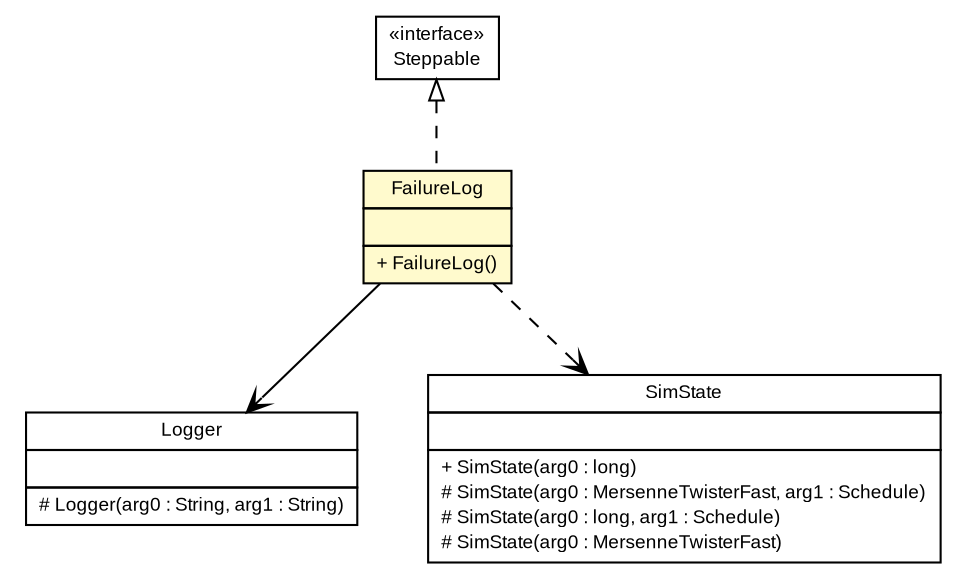 #!/usr/local/bin/dot
#
# Class diagram 
# Generated by UMLGraph version 5.1 (http://www.umlgraph.org/)
#

digraph G {
	edge [fontname="arial",fontsize=10,labelfontname="arial",labelfontsize=10];
	node [fontname="arial",fontsize=10,shape=plaintext];
	nodesep=0.25;
	ranksep=0.5;
	// es.upm.dit.gsi.shanks.model.test.steppable.FailureLog
	c6615 [label=<<table title="es.upm.dit.gsi.shanks.model.test.steppable.FailureLog" border="0" cellborder="1" cellspacing="0" cellpadding="2" port="p" bgcolor="lemonChiffon" href="./FailureLog.html">
		<tr><td><table border="0" cellspacing="0" cellpadding="1">
<tr><td align="center" balign="center"> FailureLog </td></tr>
		</table></td></tr>
		<tr><td><table border="0" cellspacing="0" cellpadding="1">
<tr><td align="left" balign="left">  </td></tr>
		</table></td></tr>
		<tr><td><table border="0" cellspacing="0" cellpadding="1">
<tr><td align="left" balign="left"> + FailureLog() </td></tr>
		</table></td></tr>
		</table>>, fontname="arial", fontcolor="black", fontsize=9.0];
	//es.upm.dit.gsi.shanks.model.test.steppable.FailureLog implements sim.engine.Steppable
	c6633:p -> c6615:p [dir=back,arrowtail=empty,style=dashed];
	// es.upm.dit.gsi.shanks.model.test.steppable.FailureLog NAVASSOC java.util.logging.Logger
	c6615:p -> c6634:p [taillabel="", label="", headlabel="", fontname="arial", fontcolor="black", fontsize=10.0, color="black", arrowhead=open];
	// es.upm.dit.gsi.shanks.model.test.steppable.FailureLog DEPEND sim.engine.SimState
	c6615:p -> c6635:p [taillabel="", label="", headlabel="", fontname="arial", fontcolor="black", fontsize=10.0, color="black", arrowhead=open, style=dashed];
	// sim.engine.SimState
	c6635 [label=<<table title="sim.engine.SimState" border="0" cellborder="1" cellspacing="0" cellpadding="2" port="p" href="http://java.sun.com/j2se/1.4.2/docs/api/sim/engine/SimState.html">
		<tr><td><table border="0" cellspacing="0" cellpadding="1">
<tr><td align="center" balign="center"> SimState </td></tr>
		</table></td></tr>
		<tr><td><table border="0" cellspacing="0" cellpadding="1">
<tr><td align="left" balign="left">  </td></tr>
		</table></td></tr>
		<tr><td><table border="0" cellspacing="0" cellpadding="1">
<tr><td align="left" balign="left"> + SimState(arg0 : long) </td></tr>
<tr><td align="left" balign="left"> # SimState(arg0 : MersenneTwisterFast, arg1 : Schedule) </td></tr>
<tr><td align="left" balign="left"> # SimState(arg0 : long, arg1 : Schedule) </td></tr>
<tr><td align="left" balign="left"> # SimState(arg0 : MersenneTwisterFast) </td></tr>
		</table></td></tr>
		</table>>, fontname="arial", fontcolor="black", fontsize=9.0];
	// sim.engine.Steppable
	c6633 [label=<<table title="sim.engine.Steppable" border="0" cellborder="1" cellspacing="0" cellpadding="2" port="p" href="http://java.sun.com/j2se/1.4.2/docs/api/sim/engine/Steppable.html">
		<tr><td><table border="0" cellspacing="0" cellpadding="1">
<tr><td align="center" balign="center"> &#171;interface&#187; </td></tr>
<tr><td align="center" balign="center"> Steppable </td></tr>
		</table></td></tr>
		</table>>, fontname="arial", fontcolor="black", fontsize=9.0];
	// java.util.logging.Logger
	c6634 [label=<<table title="java.util.logging.Logger" border="0" cellborder="1" cellspacing="0" cellpadding="2" port="p" href="http://java.sun.com/j2se/1.4.2/docs/api/java/util/logging/Logger.html">
		<tr><td><table border="0" cellspacing="0" cellpadding="1">
<tr><td align="center" balign="center"> Logger </td></tr>
		</table></td></tr>
		<tr><td><table border="0" cellspacing="0" cellpadding="1">
<tr><td align="left" balign="left">  </td></tr>
		</table></td></tr>
		<tr><td><table border="0" cellspacing="0" cellpadding="1">
<tr><td align="left" balign="left"> # Logger(arg0 : String, arg1 : String) </td></tr>
		</table></td></tr>
		</table>>, fontname="arial", fontcolor="black", fontsize=9.0];
}

